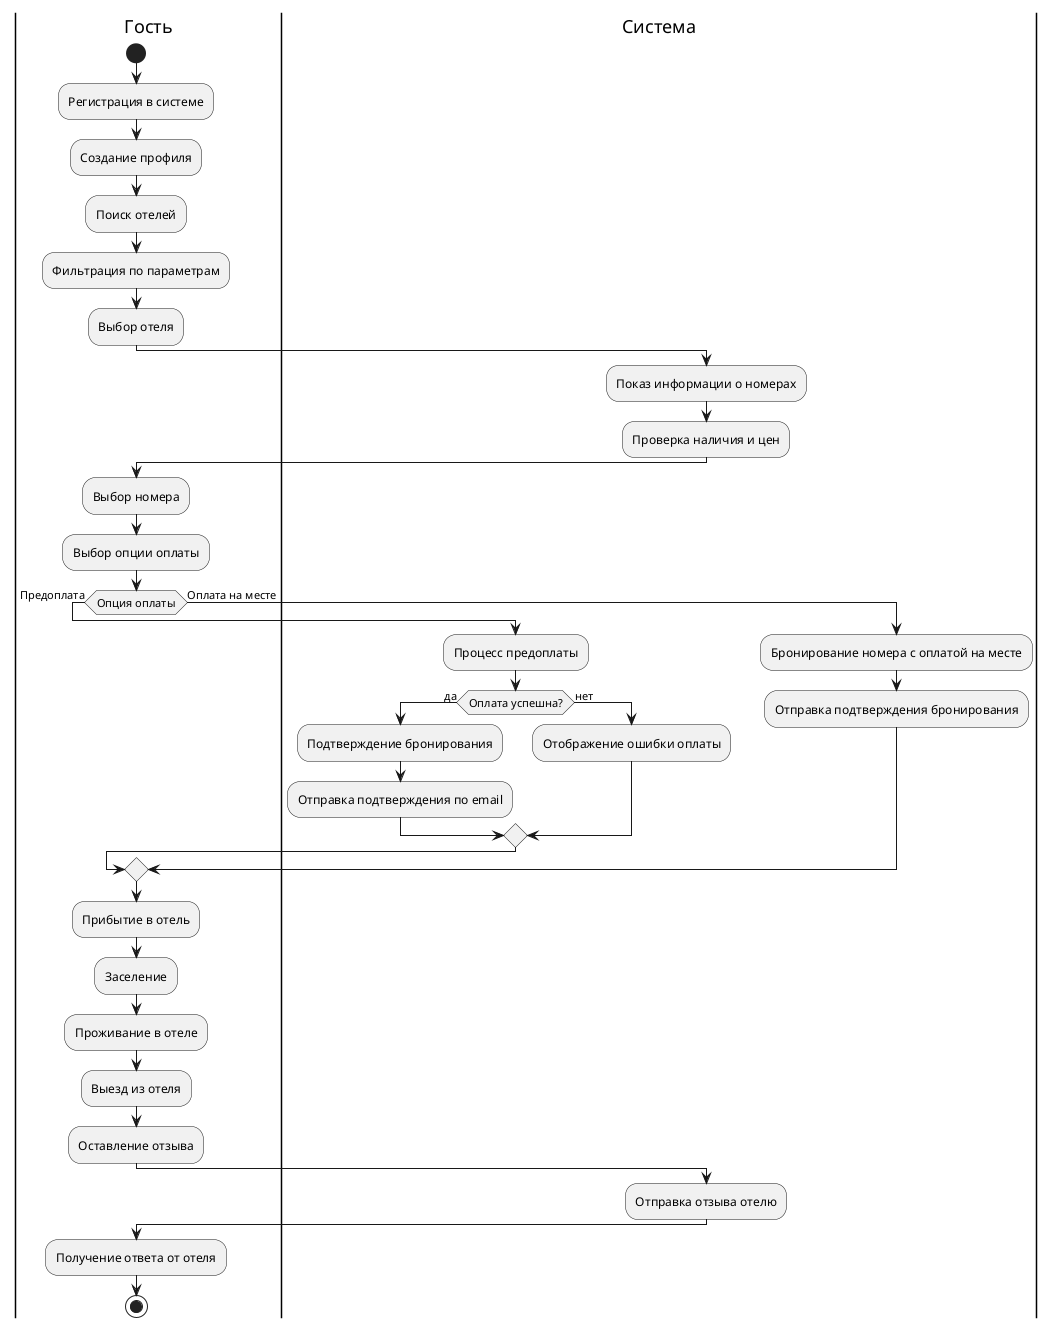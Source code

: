 @startuml
|Гость|
start

:Регистрация в системе;
:Создание профиля;

:Поиск отелей;
:Фильтрация по параметрам;
:Выбор отеля;

|Система|
:Показ информации о номерах;
:Проверка наличия и цен;

|Гость|
:Выбор номера;
:Выбор опции оплаты;

if (Опция оплаты) then (Предоплата)
  |Система|
  :Процесс предоплаты;
  if (Оплата успешна?) then (да)
    :Подтверждение бронирования;
    :Отправка подтверждения по email;
  else (нет)
    :Отображение ошибки оплаты;
  endif
else (Оплата на месте)
  :Бронирование номера с оплатой на месте;
  :Отправка подтверждения бронирования;
endif

|Гость|
:Прибытие в отель;
:Заселение;

:Проживание в отеле;
:Выезд из отеля;

:Оставление отзыва;

|Система|
:Отправка отзыва отелю;

|Гость|
:Получение ответа от отеля;

stop
@enduml
